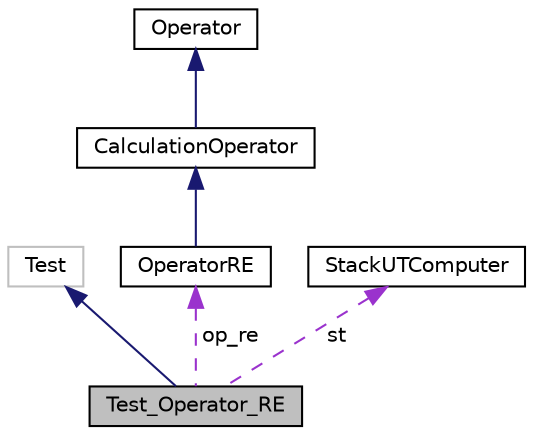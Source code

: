 digraph "Test_Operator_RE"
{
  edge [fontname="Helvetica",fontsize="10",labelfontname="Helvetica",labelfontsize="10"];
  node [fontname="Helvetica",fontsize="10",shape=record];
  Node1 [label="Test_Operator_RE",height=0.2,width=0.4,color="black", fillcolor="grey75", style="filled", fontcolor="black"];
  Node2 -> Node1 [dir="back",color="midnightblue",fontsize="10",style="solid",fontname="Helvetica"];
  Node2 [label="Test",height=0.2,width=0.4,color="grey75", fillcolor="white", style="filled"];
  Node3 -> Node1 [dir="back",color="darkorchid3",fontsize="10",style="dashed",label=" op_re" ,fontname="Helvetica"];
  Node3 [label="OperatorRE",height=0.2,width=0.4,color="black", fillcolor="white", style="filled",URL="$class_operator_r_e.html"];
  Node4 -> Node3 [dir="back",color="midnightblue",fontsize="10",style="solid",fontname="Helvetica"];
  Node4 [label="CalculationOperator",height=0.2,width=0.4,color="black", fillcolor="white", style="filled",URL="$class_calculation_operator.html"];
  Node5 -> Node4 [dir="back",color="midnightblue",fontsize="10",style="solid",fontname="Helvetica"];
  Node5 [label="Operator",height=0.2,width=0.4,color="black", fillcolor="white", style="filled",URL="$class_operator.html"];
  Node6 -> Node1 [dir="back",color="darkorchid3",fontsize="10",style="dashed",label=" st" ,fontname="Helvetica"];
  Node6 [label="StackUTComputer",height=0.2,width=0.4,color="black", fillcolor="white", style="filled",URL="$class_stack_u_t_computer.html"];
}

